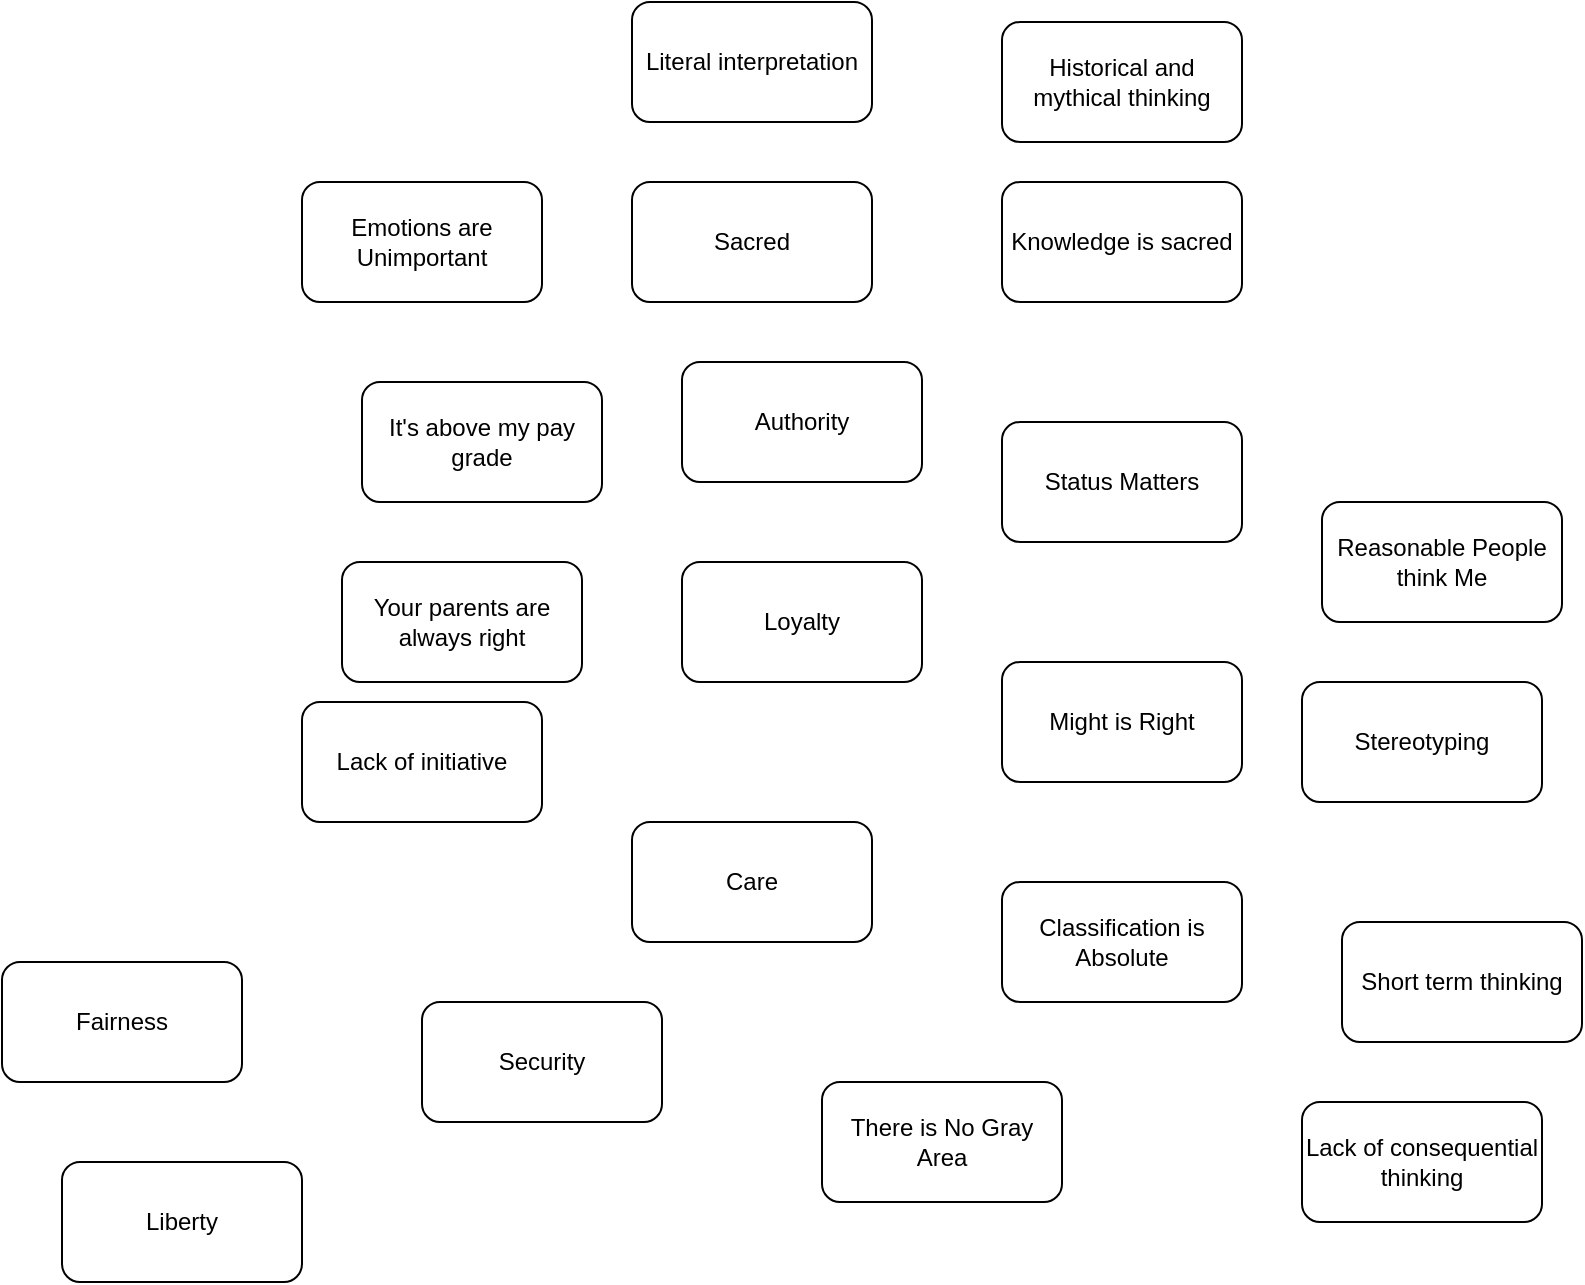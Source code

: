 <mxfile version="17.5.0" type="github"><diagram id="UsCKMXVSTxp-egwy1biC" name="Page-1"><mxGraphModel dx="1031" dy="699" grid="1" gridSize="10" guides="1" tooltips="1" connect="1" arrows="1" fold="1" page="1" pageScale="1" pageWidth="850" pageHeight="1100" math="0" shadow="0"><root><mxCell id="0"/><mxCell id="1" parent="0"/><mxCell id="emyvE3eDgOfMS4Qi2Yjl-1" value="Status Matters" style="rounded=1;whiteSpace=wrap;html=1;" parent="1" vertex="1"><mxGeometry x="550" y="220" width="120" height="60" as="geometry"/></mxCell><mxCell id="emyvE3eDgOfMS4Qi2Yjl-2" value="Knowledge is sacred" style="rounded=1;whiteSpace=wrap;html=1;" parent="1" vertex="1"><mxGeometry x="550" y="100" width="120" height="60" as="geometry"/></mxCell><mxCell id="emyvE3eDgOfMS4Qi2Yjl-3" value="Sacred" style="rounded=1;whiteSpace=wrap;html=1;" parent="1" vertex="1"><mxGeometry x="365" y="100" width="120" height="60" as="geometry"/></mxCell><mxCell id="emyvE3eDgOfMS4Qi2Yjl-4" value="Authority" style="rounded=1;whiteSpace=wrap;html=1;" parent="1" vertex="1"><mxGeometry x="390" y="190" width="120" height="60" as="geometry"/></mxCell><mxCell id="emyvE3eDgOfMS4Qi2Yjl-5" value="Care" style="rounded=1;whiteSpace=wrap;html=1;" parent="1" vertex="1"><mxGeometry x="365" y="420" width="120" height="60" as="geometry"/></mxCell><mxCell id="emyvE3eDgOfMS4Qi2Yjl-6" value="Security" style="rounded=1;whiteSpace=wrap;html=1;" parent="1" vertex="1"><mxGeometry x="260" y="510" width="120" height="60" as="geometry"/></mxCell><mxCell id="emyvE3eDgOfMS4Qi2Yjl-7" value="Loyalty" style="rounded=1;whiteSpace=wrap;html=1;" parent="1" vertex="1"><mxGeometry x="390" y="290" width="120" height="60" as="geometry"/></mxCell><mxCell id="emyvE3eDgOfMS4Qi2Yjl-8" value="Fairness" style="rounded=1;whiteSpace=wrap;html=1;" parent="1" vertex="1"><mxGeometry x="50" y="490" width="120" height="60" as="geometry"/></mxCell><mxCell id="emyvE3eDgOfMS4Qi2Yjl-9" value="Liberty" style="rounded=1;whiteSpace=wrap;html=1;" parent="1" vertex="1"><mxGeometry x="80" y="590" width="120" height="60" as="geometry"/></mxCell><mxCell id="emyvE3eDgOfMS4Qi2Yjl-10" value="Might is Right" style="rounded=1;whiteSpace=wrap;html=1;" parent="1" vertex="1"><mxGeometry x="550" y="340" width="120" height="60" as="geometry"/></mxCell><mxCell id="emyvE3eDgOfMS4Qi2Yjl-11" value="Classification is Absolute" style="rounded=1;whiteSpace=wrap;html=1;" parent="1" vertex="1"><mxGeometry x="550" y="450" width="120" height="60" as="geometry"/></mxCell><mxCell id="emyvE3eDgOfMS4Qi2Yjl-12" value="Emotions are Unimportant" style="rounded=1;whiteSpace=wrap;html=1;" parent="1" vertex="1"><mxGeometry x="200" y="100" width="120" height="60" as="geometry"/></mxCell><mxCell id="emyvE3eDgOfMS4Qi2Yjl-13" value="There is No Gray Area" style="rounded=1;whiteSpace=wrap;html=1;" parent="1" vertex="1"><mxGeometry x="460" y="550" width="120" height="60" as="geometry"/></mxCell><mxCell id="emyvE3eDgOfMS4Qi2Yjl-14" value="Reasonable People think Me" style="rounded=1;whiteSpace=wrap;html=1;" parent="1" vertex="1"><mxGeometry x="710" y="260" width="120" height="60" as="geometry"/></mxCell><mxCell id="emyvE3eDgOfMS4Qi2Yjl-15" value="It's above my pay grade" style="rounded=1;whiteSpace=wrap;html=1;" parent="1" vertex="1"><mxGeometry x="230" y="200" width="120" height="60" as="geometry"/></mxCell><mxCell id="emyvE3eDgOfMS4Qi2Yjl-16" value="Lack of initiative" style="rounded=1;whiteSpace=wrap;html=1;" parent="1" vertex="1"><mxGeometry x="200" y="360" width="120" height="60" as="geometry"/></mxCell><mxCell id="emyvE3eDgOfMS4Qi2Yjl-17" value="Literal interpretation" style="rounded=1;whiteSpace=wrap;html=1;" parent="1" vertex="1"><mxGeometry x="365" y="10" width="120" height="60" as="geometry"/></mxCell><mxCell id="emyvE3eDgOfMS4Qi2Yjl-18" value="Stereotyping" style="rounded=1;whiteSpace=wrap;html=1;" parent="1" vertex="1"><mxGeometry x="700" y="350" width="120" height="60" as="geometry"/></mxCell><mxCell id="emyvE3eDgOfMS4Qi2Yjl-19" value="Lack of consequential thinking" style="rounded=1;whiteSpace=wrap;html=1;" parent="1" vertex="1"><mxGeometry x="700" y="560" width="120" height="60" as="geometry"/></mxCell><mxCell id="emyvE3eDgOfMS4Qi2Yjl-20" value="Short term thinking" style="rounded=1;whiteSpace=wrap;html=1;" parent="1" vertex="1"><mxGeometry x="720" y="470" width="120" height="60" as="geometry"/></mxCell><mxCell id="emyvE3eDgOfMS4Qi2Yjl-21" value="Historical and mythical thinking" style="rounded=1;whiteSpace=wrap;html=1;" parent="1" vertex="1"><mxGeometry x="550" y="20" width="120" height="60" as="geometry"/></mxCell><mxCell id="emyvE3eDgOfMS4Qi2Yjl-22" value="Your parents are always right" style="rounded=1;whiteSpace=wrap;html=1;" parent="1" vertex="1"><mxGeometry x="220" y="290" width="120" height="60" as="geometry"/></mxCell></root></mxGraphModel></diagram></mxfile>